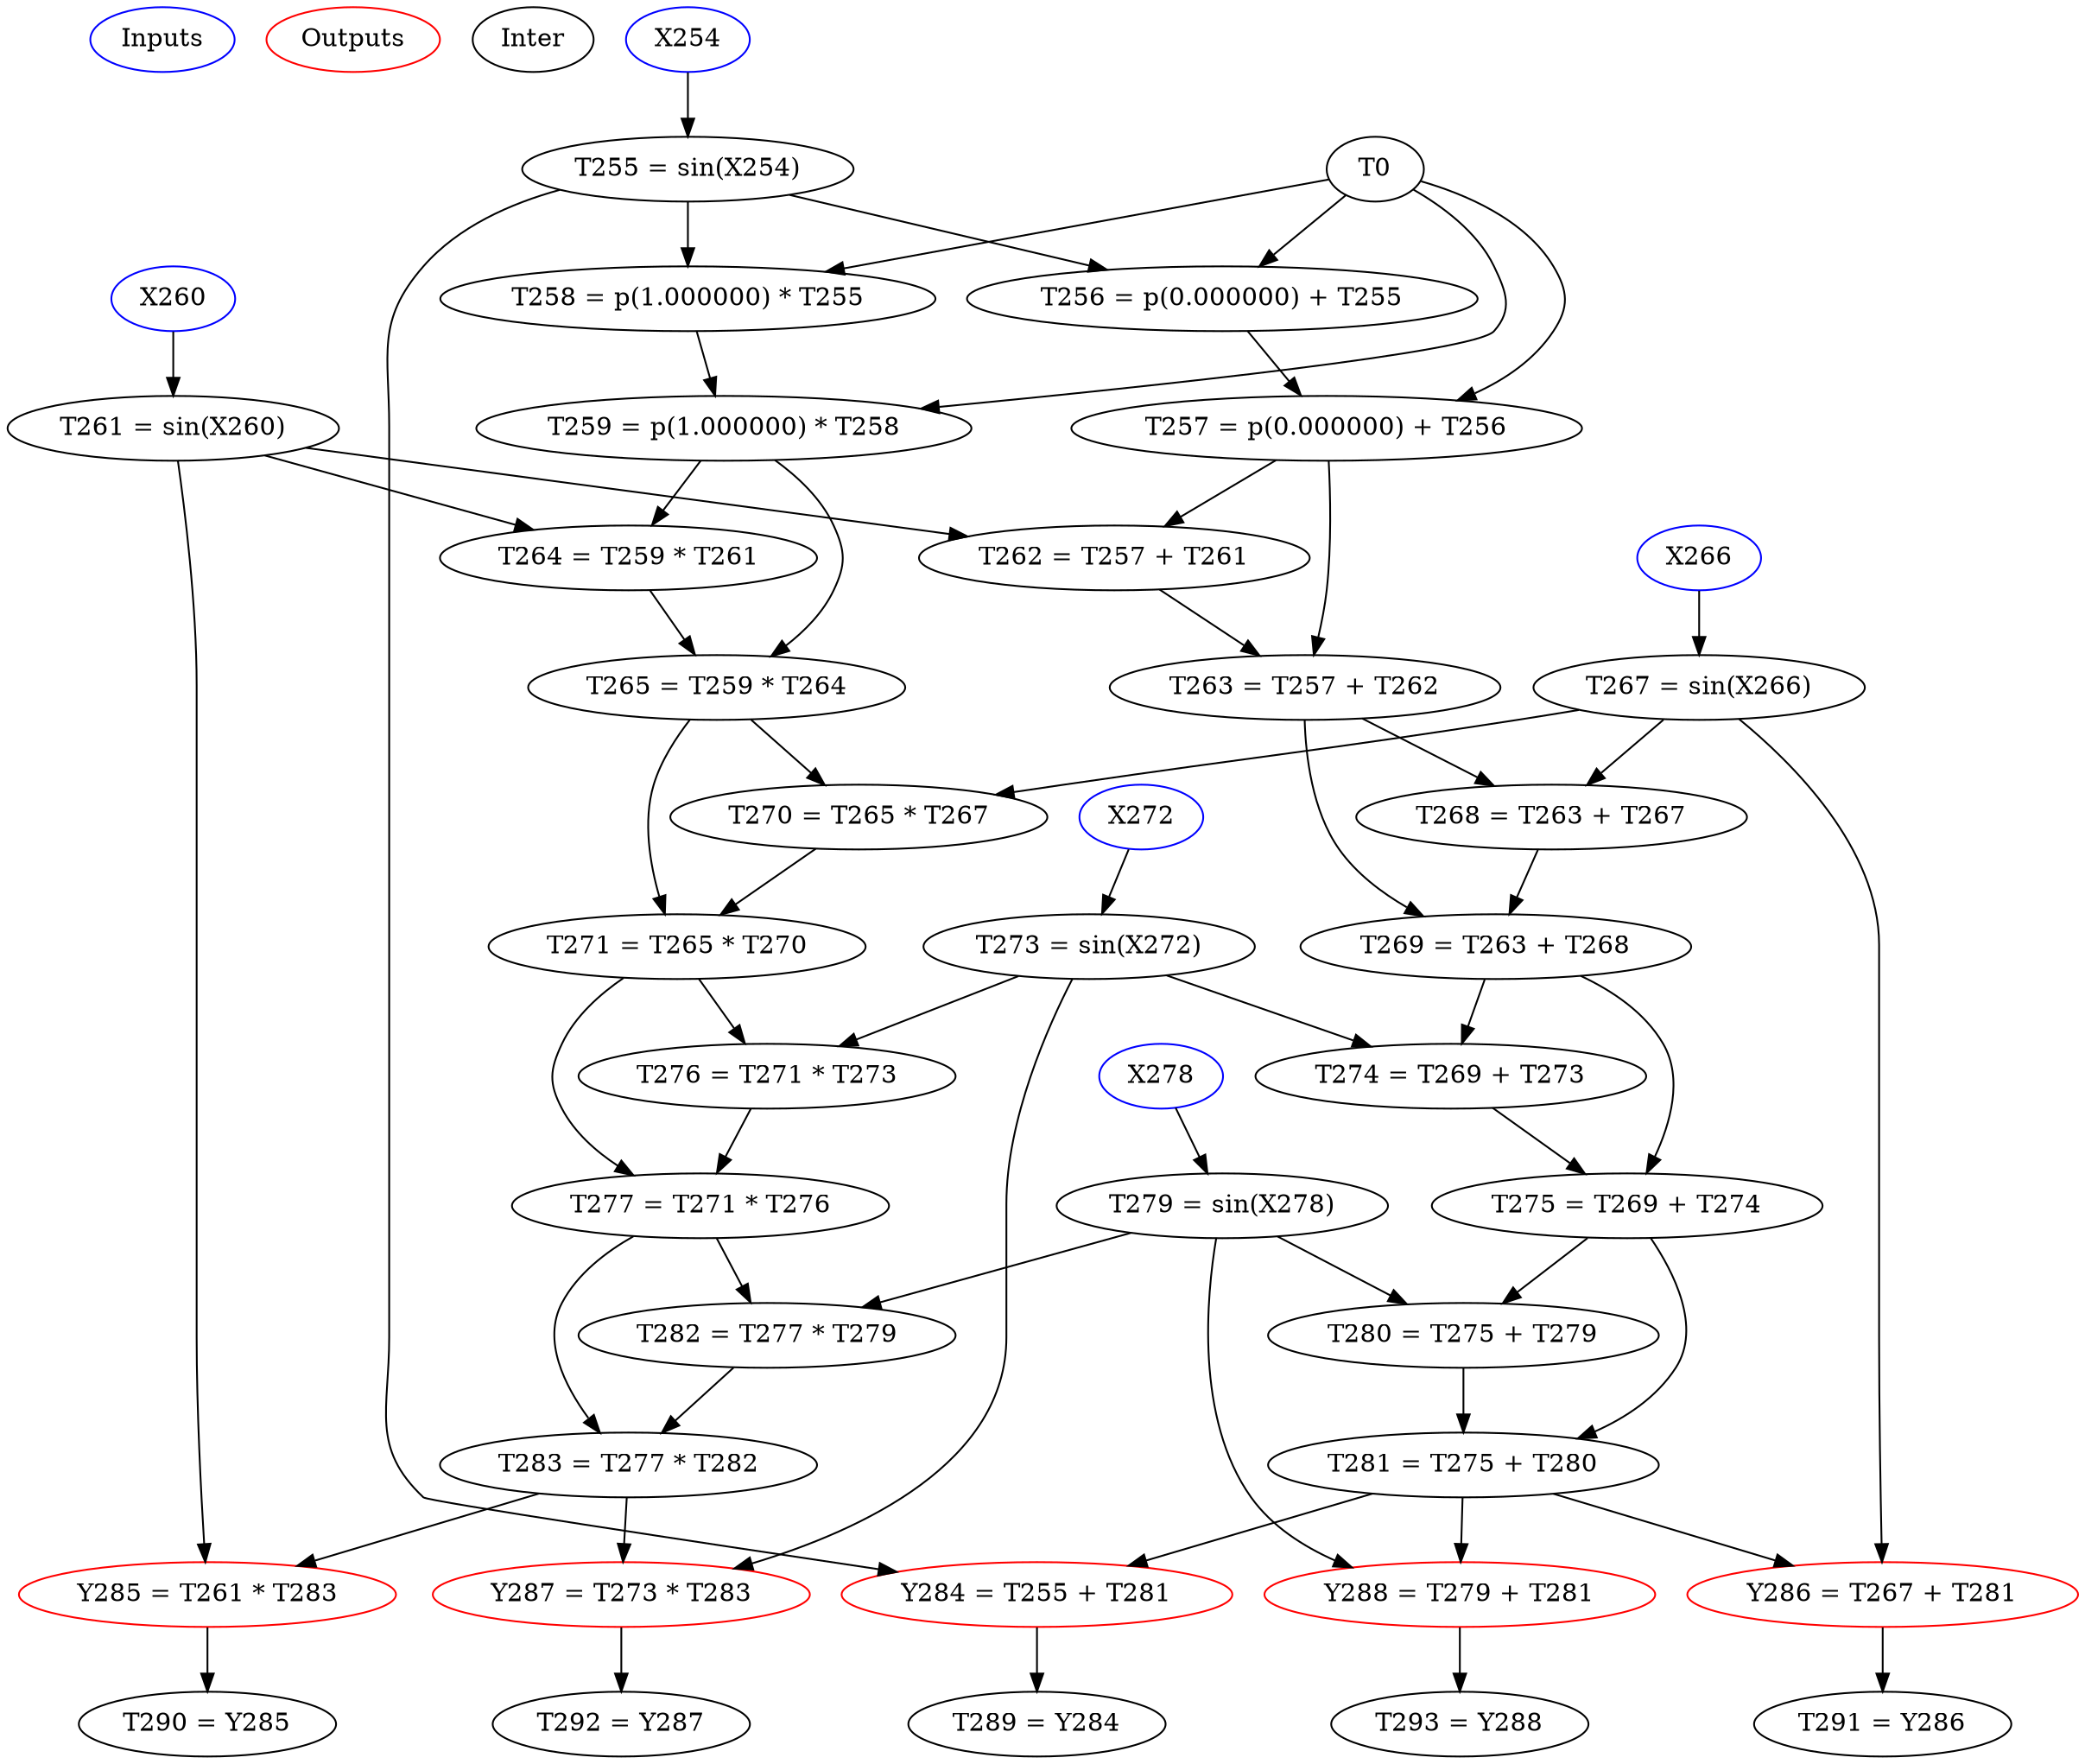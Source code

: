 digraph Net {
Inputs [label = "Inputs", color="blue"];
Outputs [label = "Outputs", color="red"];
Inter [label = "Inter"];
A254_1 [label = "X254", color="blue"];
A255_1 [label = "T255 = sin(X254)", color="black"];
A254_1 -> A255_1
A0_1 [label = "T0", color="black"];
A256_1 [label = "T256 = p(0.000000) + T255", color="black"];
A0_1 -> A256_1
A255_1 -> A256_1
A257_1 [label = "T257 = p(0.000000) + T256", color="black"];
A0_1 -> A257_1
A256_1 -> A257_1
A258_1 [label = "T258 = p(1.000000) * T255", color="black"];
A0_1 -> A258_1
A255_1 -> A258_1
A259_1 [label = "T259 = p(1.000000) * T258", color="black"];
A0_1 -> A259_1
A258_1 -> A259_1
A260_1 [label = "X260", color="blue"];
A261_1 [label = "T261 = sin(X260)", color="black"];
A260_1 -> A261_1
A262_1 [label = "T262 = T257 + T261", color="black"];
A257_1 -> A262_1
A261_1 -> A262_1
A263_1 [label = "T263 = T257 + T262", color="black"];
A257_1 -> A263_1
A262_1 -> A263_1
A264_1 [label = "T264 = T259 * T261", color="black"];
A259_1 -> A264_1
A261_1 -> A264_1
A265_1 [label = "T265 = T259 * T264", color="black"];
A259_1 -> A265_1
A264_1 -> A265_1
A266_1 [label = "X266", color="blue"];
A267_1 [label = "T267 = sin(X266)", color="black"];
A266_1 -> A267_1
A268_1 [label = "T268 = T263 + T267", color="black"];
A263_1 -> A268_1
A267_1 -> A268_1
A269_1 [label = "T269 = T263 + T268", color="black"];
A263_1 -> A269_1
A268_1 -> A269_1
A270_1 [label = "T270 = T265 * T267", color="black"];
A265_1 -> A270_1
A267_1 -> A270_1
A271_1 [label = "T271 = T265 * T270", color="black"];
A265_1 -> A271_1
A270_1 -> A271_1
A272_1 [label = "X272", color="blue"];
A273_1 [label = "T273 = sin(X272)", color="black"];
A272_1 -> A273_1
A274_1 [label = "T274 = T269 + T273", color="black"];
A269_1 -> A274_1
A273_1 -> A274_1
A275_1 [label = "T275 = T269 + T274", color="black"];
A269_1 -> A275_1
A274_1 -> A275_1
A276_1 [label = "T276 = T271 * T273", color="black"];
A271_1 -> A276_1
A273_1 -> A276_1
A277_1 [label = "T277 = T271 * T276", color="black"];
A271_1 -> A277_1
A276_1 -> A277_1
A278_1 [label = "X278", color="blue"];
A279_1 [label = "T279 = sin(X278)", color="black"];
A278_1 -> A279_1
A280_1 [label = "T280 = T275 + T279", color="black"];
A275_1 -> A280_1
A279_1 -> A280_1
A281_1 [label = "T281 = T275 + T280", color="black"];
A275_1 -> A281_1
A280_1 -> A281_1
A282_1 [label = "T282 = T277 * T279", color="black"];
A277_1 -> A282_1
A279_1 -> A282_1
A283_1 [label = "T283 = T277 * T282", color="black"];
A277_1 -> A283_1
A282_1 -> A283_1
A284_1 [label = "Y284 = T255 + T281", color="red"];
A255_1 -> A284_1
A281_1 -> A284_1
A285_1 [label = "Y285 = T261 * T283", color="red"];
A261_1 -> A285_1
A283_1 -> A285_1
A286_1 [label = "Y286 = T267 + T281", color="red"];
A267_1 -> A286_1
A281_1 -> A286_1
A287_1 [label = "Y287 = T273 * T283", color="red"];
A273_1 -> A287_1
A283_1 -> A287_1
A288_1 [label = "Y288 = T279 + T281", color="red"];
A279_1 -> A288_1
A281_1 -> A288_1
A289_1 [label = "T289 = Y284", color="black"];
A284_1 -> A289_1
A290_1 [label = "T290 = Y285", color="black"];
A285_1 -> A290_1
A291_1 [label = "T291 = Y286", color="black"];
A286_1 -> A291_1
A292_1 [label = "T292 = Y287", color="black"];
A287_1 -> A292_1
A293_1 [label = "T293 = Y288", color="black"];
A288_1 -> A293_1
}